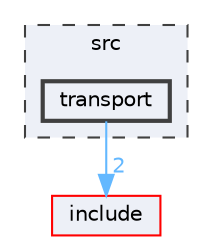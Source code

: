 digraph "src/transport"
{
 // LATEX_PDF_SIZE
  bgcolor="transparent";
  edge [fontname=Helvetica,fontsize=10,labelfontname=Helvetica,labelfontsize=10];
  node [fontname=Helvetica,fontsize=10,shape=box,height=0.2,width=0.4];
  compound=true
  subgraph clusterdir_68267d1309a1af8e8297ef4c3efbcdba {
    graph [ bgcolor="#edf0f7", pencolor="grey25", label="src", fontname=Helvetica,fontsize=10 style="filled,dashed", URL="dir_68267d1309a1af8e8297ef4c3efbcdba.html",tooltip=""]
  dir_ce14ed064186955200333d2a0a25aa72 [label="transport", fillcolor="#edf0f7", color="grey25", style="filled,bold", URL="dir_ce14ed064186955200333d2a0a25aa72.html",tooltip=""];
  }
  dir_d44c64559bbebec7f509842c48db8b23 [label="include", fillcolor="#edf0f7", color="red", style="filled", URL="dir_d44c64559bbebec7f509842c48db8b23.html",tooltip=""];
  dir_ce14ed064186955200333d2a0a25aa72->dir_d44c64559bbebec7f509842c48db8b23 [headlabel="2", labeldistance=1.5 headhref="dir_000022_000011.html" href="dir_000022_000011.html" color="steelblue1" fontcolor="steelblue1"];
}
